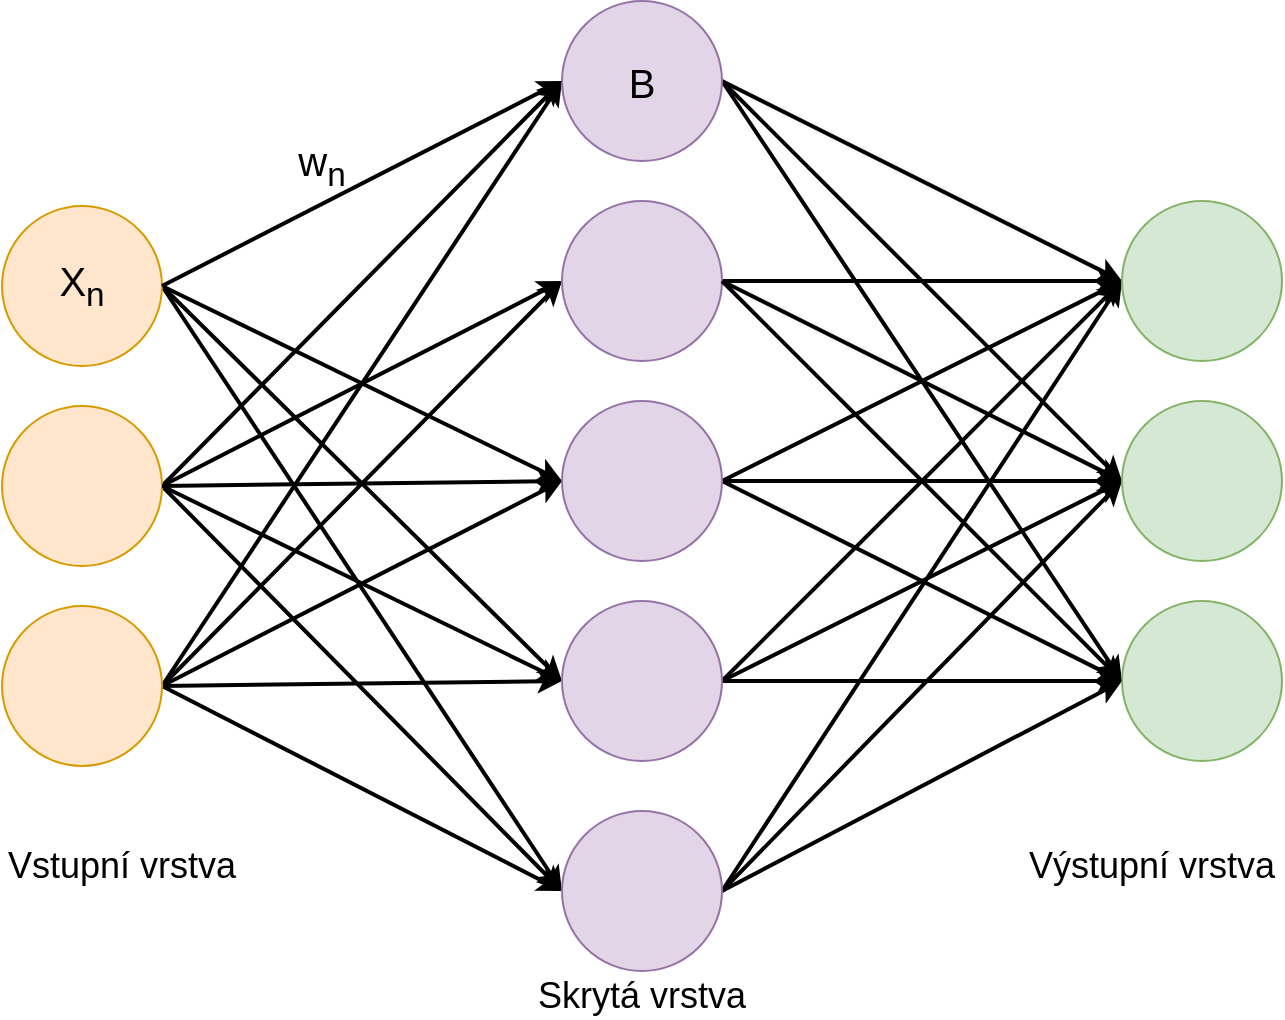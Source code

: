 <mxfile version="14.6.8" type="device"><diagram id="mml-MO5rrjWg8lRq669n" name="Page-1"><mxGraphModel dx="1038" dy="580" grid="1" gridSize="10" guides="1" tooltips="1" connect="1" arrows="1" fold="1" page="1" pageScale="1" pageWidth="827" pageHeight="1169" math="0" shadow="0"><root><mxCell id="0"/><mxCell id="1" parent="0"/><mxCell id="sVgZ96210aBmbEMDLt9F-15" style="rounded=0;orthogonalLoop=1;jettySize=auto;html=1;exitX=1;exitY=0.5;exitDx=0;exitDy=0;entryX=0;entryY=0.5;entryDx=0;entryDy=0;strokeWidth=2;" parent="1" source="sVgZ96210aBmbEMDLt9F-1" target="sVgZ96210aBmbEMDLt9F-6" edge="1"><mxGeometry relative="1" as="geometry"/></mxCell><mxCell id="sVgZ96210aBmbEMDLt9F-16" style="edgeStyle=none;rounded=0;orthogonalLoop=1;jettySize=auto;html=1;exitX=1;exitY=0.5;exitDx=0;exitDy=0;entryX=0;entryY=0.5;entryDx=0;entryDy=0;strokeWidth=2;" parent="1" source="sVgZ96210aBmbEMDLt9F-1" target="sVgZ96210aBmbEMDLt9F-7" edge="1"><mxGeometry relative="1" as="geometry"/></mxCell><mxCell id="sVgZ96210aBmbEMDLt9F-17" style="edgeStyle=none;rounded=0;orthogonalLoop=1;jettySize=auto;html=1;exitX=1;exitY=0.5;exitDx=0;exitDy=0;entryX=0;entryY=0.5;entryDx=0;entryDy=0;strokeWidth=2;" parent="1" source="sVgZ96210aBmbEMDLt9F-1" target="sVgZ96210aBmbEMDLt9F-9" edge="1"><mxGeometry relative="1" as="geometry"/></mxCell><mxCell id="sVgZ96210aBmbEMDLt9F-1" value="&lt;font style=&quot;font-size: 20px&quot;&gt;X&lt;sub&gt;n&lt;/sub&gt;&lt;/font&gt;" style="ellipse;whiteSpace=wrap;html=1;aspect=fixed;fillColor=#ffe6cc;strokeColor=#d79b00;" parent="1" vertex="1"><mxGeometry x="120" y="200" width="80" height="80" as="geometry"/></mxCell><mxCell id="sVgZ96210aBmbEMDLt9F-18" style="edgeStyle=none;rounded=0;orthogonalLoop=1;jettySize=auto;html=1;exitX=1;exitY=0.5;exitDx=0;exitDy=0;entryX=0;entryY=0.5;entryDx=0;entryDy=0;strokeWidth=2;" parent="1" source="sVgZ96210aBmbEMDLt9F-2" target="sVgZ96210aBmbEMDLt9F-8" edge="1"><mxGeometry relative="1" as="geometry"/></mxCell><mxCell id="sVgZ96210aBmbEMDLt9F-19" style="edgeStyle=none;rounded=0;orthogonalLoop=1;jettySize=auto;html=1;exitX=1;exitY=0.5;exitDx=0;exitDy=0;entryX=0;entryY=0.5;entryDx=0;entryDy=0;strokeWidth=2;" parent="1" source="sVgZ96210aBmbEMDLt9F-2" target="sVgZ96210aBmbEMDLt9F-5" edge="1"><mxGeometry relative="1" as="geometry"/></mxCell><mxCell id="sVgZ96210aBmbEMDLt9F-20" style="edgeStyle=none;rounded=0;orthogonalLoop=1;jettySize=auto;html=1;exitX=1;exitY=0.5;exitDx=0;exitDy=0;entryX=0;entryY=0.5;entryDx=0;entryDy=0;strokeWidth=2;" parent="1" source="sVgZ96210aBmbEMDLt9F-2" target="sVgZ96210aBmbEMDLt9F-7" edge="1"><mxGeometry relative="1" as="geometry"/></mxCell><mxCell id="sVgZ96210aBmbEMDLt9F-21" style="edgeStyle=none;rounded=0;orthogonalLoop=1;jettySize=auto;html=1;exitX=1;exitY=0.5;exitDx=0;exitDy=0;entryX=0;entryY=0.5;entryDx=0;entryDy=0;strokeWidth=2;" parent="1" source="sVgZ96210aBmbEMDLt9F-2" target="sVgZ96210aBmbEMDLt9F-9" edge="1"><mxGeometry relative="1" as="geometry"/></mxCell><mxCell id="sVgZ96210aBmbEMDLt9F-2" value="" style="ellipse;whiteSpace=wrap;html=1;aspect=fixed;fillColor=#ffe6cc;strokeColor=#d79b00;" parent="1" vertex="1"><mxGeometry x="120" y="300" width="80" height="80" as="geometry"/></mxCell><mxCell id="sVgZ96210aBmbEMDLt9F-22" style="edgeStyle=none;rounded=0;orthogonalLoop=1;jettySize=auto;html=1;exitX=1;exitY=0.5;exitDx=0;exitDy=0;entryX=0;entryY=0.5;entryDx=0;entryDy=0;strokeWidth=2;" parent="1" source="sVgZ96210aBmbEMDLt9F-3" target="sVgZ96210aBmbEMDLt9F-8" edge="1"><mxGeometry relative="1" as="geometry"/></mxCell><mxCell id="sVgZ96210aBmbEMDLt9F-23" style="edgeStyle=none;rounded=0;orthogonalLoop=1;jettySize=auto;html=1;exitX=1;exitY=0.5;exitDx=0;exitDy=0;entryX=0;entryY=0.5;entryDx=0;entryDy=0;strokeWidth=2;" parent="1" source="sVgZ96210aBmbEMDLt9F-3" target="sVgZ96210aBmbEMDLt9F-5" edge="1"><mxGeometry relative="1" as="geometry"/></mxCell><mxCell id="sVgZ96210aBmbEMDLt9F-24" style="edgeStyle=none;rounded=0;orthogonalLoop=1;jettySize=auto;html=1;exitX=1;exitY=0.5;exitDx=0;exitDy=0;entryX=0;entryY=0.5;entryDx=0;entryDy=0;strokeWidth=2;" parent="1" source="sVgZ96210aBmbEMDLt9F-3" target="sVgZ96210aBmbEMDLt9F-6" edge="1"><mxGeometry relative="1" as="geometry"/></mxCell><mxCell id="sVgZ96210aBmbEMDLt9F-25" style="edgeStyle=none;rounded=0;orthogonalLoop=1;jettySize=auto;html=1;exitX=1;exitY=0.5;exitDx=0;exitDy=0;entryX=0;entryY=0.5;entryDx=0;entryDy=0;strokeWidth=2;" parent="1" source="sVgZ96210aBmbEMDLt9F-3" target="sVgZ96210aBmbEMDLt9F-7" edge="1"><mxGeometry relative="1" as="geometry"/></mxCell><mxCell id="sVgZ96210aBmbEMDLt9F-26" style="edgeStyle=none;rounded=0;orthogonalLoop=1;jettySize=auto;html=1;exitX=1;exitY=0.5;exitDx=0;exitDy=0;entryX=0;entryY=0.5;entryDx=0;entryDy=0;strokeWidth=2;" parent="1" source="sVgZ96210aBmbEMDLt9F-3" target="sVgZ96210aBmbEMDLt9F-9" edge="1"><mxGeometry relative="1" as="geometry"/></mxCell><mxCell id="sVgZ96210aBmbEMDLt9F-3" value="" style="ellipse;whiteSpace=wrap;html=1;aspect=fixed;fillColor=#ffe6cc;strokeColor=#d79b00;" parent="1" vertex="1"><mxGeometry x="120" y="400" width="80" height="80" as="geometry"/></mxCell><mxCell id="sVgZ96210aBmbEMDLt9F-28" style="edgeStyle=none;rounded=0;orthogonalLoop=1;jettySize=auto;html=1;exitX=1;exitY=0.5;exitDx=0;exitDy=0;entryX=0;entryY=0.5;entryDx=0;entryDy=0;strokeWidth=2;" parent="1" source="sVgZ96210aBmbEMDLt9F-5" target="sVgZ96210aBmbEMDLt9F-10" edge="1"><mxGeometry relative="1" as="geometry"/></mxCell><mxCell id="sVgZ96210aBmbEMDLt9F-32" style="edgeStyle=none;rounded=0;orthogonalLoop=1;jettySize=auto;html=1;exitX=1;exitY=0.5;exitDx=0;exitDy=0;entryX=0;entryY=0.5;entryDx=0;entryDy=0;strokeWidth=2;" parent="1" source="sVgZ96210aBmbEMDLt9F-5" target="sVgZ96210aBmbEMDLt9F-11" edge="1"><mxGeometry relative="1" as="geometry"/></mxCell><mxCell id="sVgZ96210aBmbEMDLt9F-5" value="" style="ellipse;whiteSpace=wrap;html=1;aspect=fixed;fillColor=#e1d5e7;strokeColor=#9673a6;" parent="1" vertex="1"><mxGeometry x="400" y="197.5" width="80" height="80" as="geometry"/></mxCell><mxCell id="sVgZ96210aBmbEMDLt9F-29" style="edgeStyle=none;rounded=0;orthogonalLoop=1;jettySize=auto;html=1;exitX=1;exitY=0.5;exitDx=0;exitDy=0;entryX=0;entryY=0.5;entryDx=0;entryDy=0;strokeWidth=2;" parent="1" source="sVgZ96210aBmbEMDLt9F-6" target="sVgZ96210aBmbEMDLt9F-10" edge="1"><mxGeometry relative="1" as="geometry"/></mxCell><mxCell id="sVgZ96210aBmbEMDLt9F-30" style="edgeStyle=none;rounded=0;orthogonalLoop=1;jettySize=auto;html=1;exitX=1;exitY=0.5;exitDx=0;exitDy=0;entryX=0;entryY=0.5;entryDx=0;entryDy=0;strokeWidth=2;" parent="1" source="sVgZ96210aBmbEMDLt9F-6" target="sVgZ96210aBmbEMDLt9F-11" edge="1"><mxGeometry relative="1" as="geometry"/></mxCell><mxCell id="sVgZ96210aBmbEMDLt9F-31" style="edgeStyle=none;rounded=0;orthogonalLoop=1;jettySize=auto;html=1;exitX=1;exitY=0.5;exitDx=0;exitDy=0;entryX=0;entryY=0.5;entryDx=0;entryDy=0;strokeWidth=2;" parent="1" source="sVgZ96210aBmbEMDLt9F-6" target="sVgZ96210aBmbEMDLt9F-12" edge="1"><mxGeometry relative="1" as="geometry"/></mxCell><mxCell id="sVgZ96210aBmbEMDLt9F-6" value="" style="ellipse;whiteSpace=wrap;html=1;aspect=fixed;fillColor=#e1d5e7;strokeColor=#9673a6;" parent="1" vertex="1"><mxGeometry x="400" y="297.5" width="80" height="80" as="geometry"/></mxCell><mxCell id="sVgZ96210aBmbEMDLt9F-36" style="edgeStyle=none;rounded=0;orthogonalLoop=1;jettySize=auto;html=1;exitX=1;exitY=0.5;exitDx=0;exitDy=0;entryX=0;entryY=0.5;entryDx=0;entryDy=0;strokeWidth=2;" parent="1" source="sVgZ96210aBmbEMDLt9F-7" target="sVgZ96210aBmbEMDLt9F-10" edge="1"><mxGeometry relative="1" as="geometry"/></mxCell><mxCell id="sVgZ96210aBmbEMDLt9F-37" style="edgeStyle=none;rounded=0;orthogonalLoop=1;jettySize=auto;html=1;exitX=1;exitY=0.5;exitDx=0;exitDy=0;entryX=0;entryY=0.5;entryDx=0;entryDy=0;strokeWidth=2;" parent="1" source="sVgZ96210aBmbEMDLt9F-7" target="sVgZ96210aBmbEMDLt9F-11" edge="1"><mxGeometry relative="1" as="geometry"/></mxCell><mxCell id="sVgZ96210aBmbEMDLt9F-38" style="edgeStyle=none;rounded=0;orthogonalLoop=1;jettySize=auto;html=1;exitX=1;exitY=0.5;exitDx=0;exitDy=0;entryX=0;entryY=0.5;entryDx=0;entryDy=0;strokeWidth=2;" parent="1" source="sVgZ96210aBmbEMDLt9F-7" target="sVgZ96210aBmbEMDLt9F-12" edge="1"><mxGeometry relative="1" as="geometry"/></mxCell><mxCell id="sVgZ96210aBmbEMDLt9F-7" value="" style="ellipse;whiteSpace=wrap;html=1;aspect=fixed;fillColor=#e1d5e7;strokeColor=#9673a6;" parent="1" vertex="1"><mxGeometry x="400" y="397.5" width="80" height="80" as="geometry"/></mxCell><mxCell id="sVgZ96210aBmbEMDLt9F-27" style="edgeStyle=none;rounded=0;orthogonalLoop=1;jettySize=auto;html=1;exitX=1;exitY=0.5;exitDx=0;exitDy=0;entryX=0;entryY=0.5;entryDx=0;entryDy=0;strokeWidth=2;" parent="1" source="sVgZ96210aBmbEMDLt9F-8" target="sVgZ96210aBmbEMDLt9F-10" edge="1"><mxGeometry relative="1" as="geometry"/></mxCell><mxCell id="sVgZ96210aBmbEMDLt9F-34" style="edgeStyle=none;rounded=0;orthogonalLoop=1;jettySize=auto;html=1;exitX=1;exitY=0.5;exitDx=0;exitDy=0;entryX=0;entryY=0.5;entryDx=0;entryDy=0;strokeWidth=2;" parent="1" source="sVgZ96210aBmbEMDLt9F-8" target="sVgZ96210aBmbEMDLt9F-11" edge="1"><mxGeometry relative="1" as="geometry"/></mxCell><mxCell id="sVgZ96210aBmbEMDLt9F-35" style="edgeStyle=none;rounded=0;orthogonalLoop=1;jettySize=auto;html=1;exitX=1;exitY=0.5;exitDx=0;exitDy=0;entryX=0;entryY=0.5;entryDx=0;entryDy=0;strokeWidth=2;" parent="1" source="sVgZ96210aBmbEMDLt9F-8" target="sVgZ96210aBmbEMDLt9F-12" edge="1"><mxGeometry relative="1" as="geometry"/></mxCell><mxCell id="sVgZ96210aBmbEMDLt9F-8" value="&lt;font style=&quot;font-size: 20px&quot;&gt;B&lt;/font&gt;" style="ellipse;whiteSpace=wrap;html=1;aspect=fixed;fillColor=#e1d5e7;strokeColor=#9673a6;" parent="1" vertex="1"><mxGeometry x="400" y="97.5" width="80" height="80" as="geometry"/></mxCell><mxCell id="sVgZ96210aBmbEMDLt9F-39" style="edgeStyle=none;rounded=0;orthogonalLoop=1;jettySize=auto;html=1;exitX=1;exitY=0.5;exitDx=0;exitDy=0;entryX=0;entryY=0.5;entryDx=0;entryDy=0;strokeWidth=2;" parent="1" source="sVgZ96210aBmbEMDLt9F-9" target="sVgZ96210aBmbEMDLt9F-12" edge="1"><mxGeometry relative="1" as="geometry"/></mxCell><mxCell id="sVgZ96210aBmbEMDLt9F-40" style="edgeStyle=none;rounded=0;orthogonalLoop=1;jettySize=auto;html=1;exitX=1;exitY=0.5;exitDx=0;exitDy=0;entryX=0;entryY=0.5;entryDx=0;entryDy=0;strokeWidth=2;" parent="1" source="sVgZ96210aBmbEMDLt9F-9" target="sVgZ96210aBmbEMDLt9F-11" edge="1"><mxGeometry relative="1" as="geometry"/></mxCell><mxCell id="sVgZ96210aBmbEMDLt9F-41" style="edgeStyle=none;rounded=0;orthogonalLoop=1;jettySize=auto;html=1;exitX=1;exitY=0.5;exitDx=0;exitDy=0;entryX=0;entryY=0.5;entryDx=0;entryDy=0;strokeWidth=2;" parent="1" source="sVgZ96210aBmbEMDLt9F-9" target="sVgZ96210aBmbEMDLt9F-10" edge="1"><mxGeometry relative="1" as="geometry"/></mxCell><mxCell id="sVgZ96210aBmbEMDLt9F-9" value="" style="ellipse;whiteSpace=wrap;html=1;aspect=fixed;fillColor=#e1d5e7;strokeColor=#9673a6;" parent="1" vertex="1"><mxGeometry x="400" y="502.5" width="80" height="80" as="geometry"/></mxCell><mxCell id="sVgZ96210aBmbEMDLt9F-10" value="" style="ellipse;whiteSpace=wrap;html=1;aspect=fixed;fillColor=#d5e8d4;strokeColor=#82b366;" parent="1" vertex="1"><mxGeometry x="680" y="197.5" width="80" height="80" as="geometry"/></mxCell><mxCell id="sVgZ96210aBmbEMDLt9F-11" value="" style="ellipse;whiteSpace=wrap;html=1;aspect=fixed;fillColor=#d5e8d4;strokeColor=#82b366;" parent="1" vertex="1"><mxGeometry x="680" y="297.5" width="80" height="80" as="geometry"/></mxCell><mxCell id="sVgZ96210aBmbEMDLt9F-12" value="" style="ellipse;whiteSpace=wrap;html=1;aspect=fixed;fillColor=#d5e8d4;strokeColor=#82b366;" parent="1" vertex="1"><mxGeometry x="680" y="397.5" width="80" height="80" as="geometry"/></mxCell><mxCell id="sVgZ96210aBmbEMDLt9F-13" value="" style="endArrow=classic;html=1;exitX=1;exitY=0.5;exitDx=0;exitDy=0;entryX=0;entryY=0.5;entryDx=0;entryDy=0;strokeWidth=2;" parent="1" source="sVgZ96210aBmbEMDLt9F-1" target="sVgZ96210aBmbEMDLt9F-8" edge="1"><mxGeometry width="50" height="50" relative="1" as="geometry"><mxPoint x="390" y="400" as="sourcePoint"/><mxPoint x="440" y="350" as="targetPoint"/></mxGeometry></mxCell><mxCell id="sVgZ96210aBmbEMDLt9F-42" value="&lt;span style=&quot;font-size: 20px&quot;&gt;w&lt;sub&gt;n&lt;/sub&gt;&lt;/span&gt;" style="text;html=1;strokeColor=none;fillColor=none;align=center;verticalAlign=middle;whiteSpace=wrap;rounded=0;" parent="1" vertex="1"><mxGeometry x="260" y="170" width="40" height="20" as="geometry"/></mxCell><mxCell id="sVgZ96210aBmbEMDLt9F-43" value="&lt;font style=&quot;font-size: 18px&quot;&gt;Skrytá vrstva&lt;/font&gt;" style="text;html=1;strokeColor=none;fillColor=none;align=center;verticalAlign=middle;whiteSpace=wrap;rounded=0;fontColor=#000000;" parent="1" vertex="1"><mxGeometry x="382" y="585" width="116" height="20" as="geometry"/></mxCell><mxCell id="sVgZ96210aBmbEMDLt9F-44" value="&lt;font style=&quot;font-size: 18px&quot;&gt;Výstupní vrstva&lt;/font&gt;" style="text;html=1;strokeColor=none;fillColor=none;align=center;verticalAlign=middle;whiteSpace=wrap;rounded=0;fontColor=#000000;" parent="1" vertex="1"><mxGeometry x="630" y="520" width="130" height="20" as="geometry"/></mxCell><mxCell id="sVgZ96210aBmbEMDLt9F-45" value="&lt;font style=&quot;font-size: 18px&quot;&gt;Vstupní vrstva&lt;/font&gt;" style="text;html=1;strokeColor=none;fillColor=none;align=center;verticalAlign=middle;whiteSpace=wrap;rounded=0;fontColor=#000000;" parent="1" vertex="1"><mxGeometry x="120" y="520" width="120" height="20" as="geometry"/></mxCell><mxCell id="B1Uud8awWq8-mCCR7V9--2" style="rounded=0;orthogonalLoop=1;jettySize=auto;html=1;exitX=1;exitY=0.5;exitDx=0;exitDy=0;entryX=0;entryY=0.5;entryDx=0;entryDy=0;strokeWidth=2;" edge="1" parent="1" source="sVgZ96210aBmbEMDLt9F-2" target="sVgZ96210aBmbEMDLt9F-6"><mxGeometry relative="1" as="geometry"><mxPoint x="210" y="250" as="sourcePoint"/><mxPoint x="410" y="347.5" as="targetPoint"/></mxGeometry></mxCell><mxCell id="B1Uud8awWq8-mCCR7V9--3" style="rounded=0;orthogonalLoop=1;jettySize=auto;html=1;exitX=1;exitY=0.5;exitDx=0;exitDy=0;entryX=0;entryY=0.5;entryDx=0;entryDy=0;strokeWidth=2;" edge="1" parent="1" source="sVgZ96210aBmbEMDLt9F-5" target="sVgZ96210aBmbEMDLt9F-12"><mxGeometry relative="1" as="geometry"><mxPoint x="220" y="260" as="sourcePoint"/><mxPoint x="420" y="357.5" as="targetPoint"/></mxGeometry></mxCell></root></mxGraphModel></diagram></mxfile>